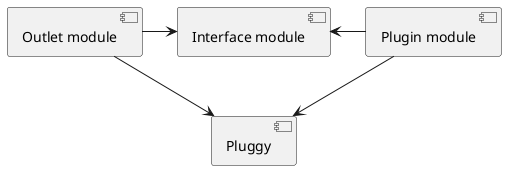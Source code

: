 @startuml

[Outlet module] -right-> [Interface module]
[Plugin module] -left-> [Interface module]

[Outlet module] --> [Pluggy]
[Plugin module] --> [Pluggy]
@enduml